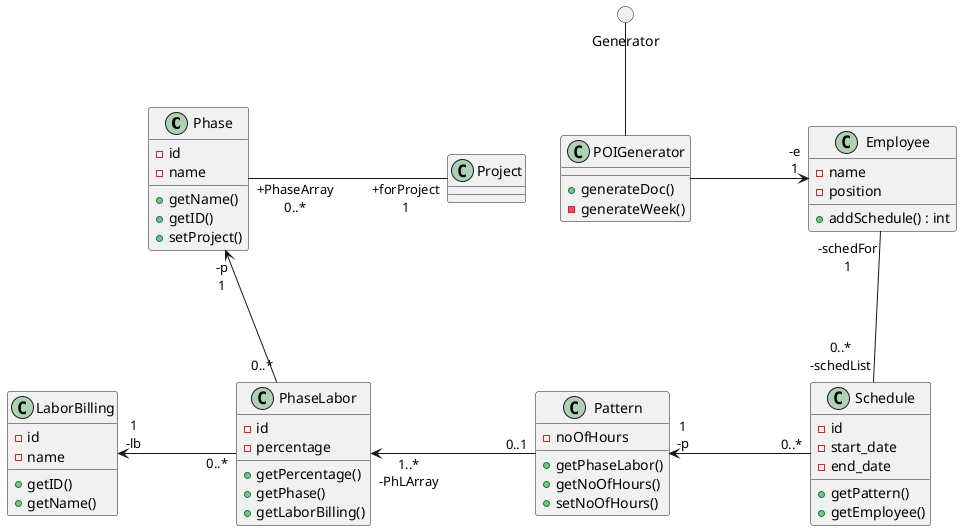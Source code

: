 @startuml
' Class declarations
' project class removed, major fn

class Phase {
  - id
  - name
  + getName()
  + getID()
  + setProject()
}

class POIGenerator {
  + generateDoc()
  - generateWeek()
}
' id removed, moderate fn
' return type added, minor fp
class Employee {
  - name
  - position 
  + addSchedule() : int
}

class Schedule {
  - id 
  - start_date
  - end_date
  + getPattern()
  + getEmployee()
}

class Pattern {
  - noOfHours
  + getPhaseLabor()
  + getNoOfHours()
  + setNoOfHours()
}

class PhaseLabor {
  - id 
  - percentage
  + getPercentage()
  + getPhase()
  + getLaborBilling()
}

class LaborBilling {
  - id 
  - name
  + getID()
  + getName()
}

circle Generator

' Relationships
Project "+forProject\n1" -l-  "+PhaseArray\n0..*" Phase : \t\t\t\t\t\t
Generator -d- POIGenerator
POIGenerator -r--> "-e\n1" Employee: \t\t\t
Employee "-schedFor\n1" -d- "0..*\n-schedList" Schedule: \n\n\n
Schedule "0..*" -l-> "1\n-p" Pattern: \t\t\t
Pattern "0..1" -l-> "1..*\n-PhLArray" PhaseLabor: \t\t\t
PhaseLabor "0..*" -l-> "1\n-lb" LaborBilling: \t\t\t
PhaseLabor "0..*" -u-> "-p\n1" Phase
@enduml
